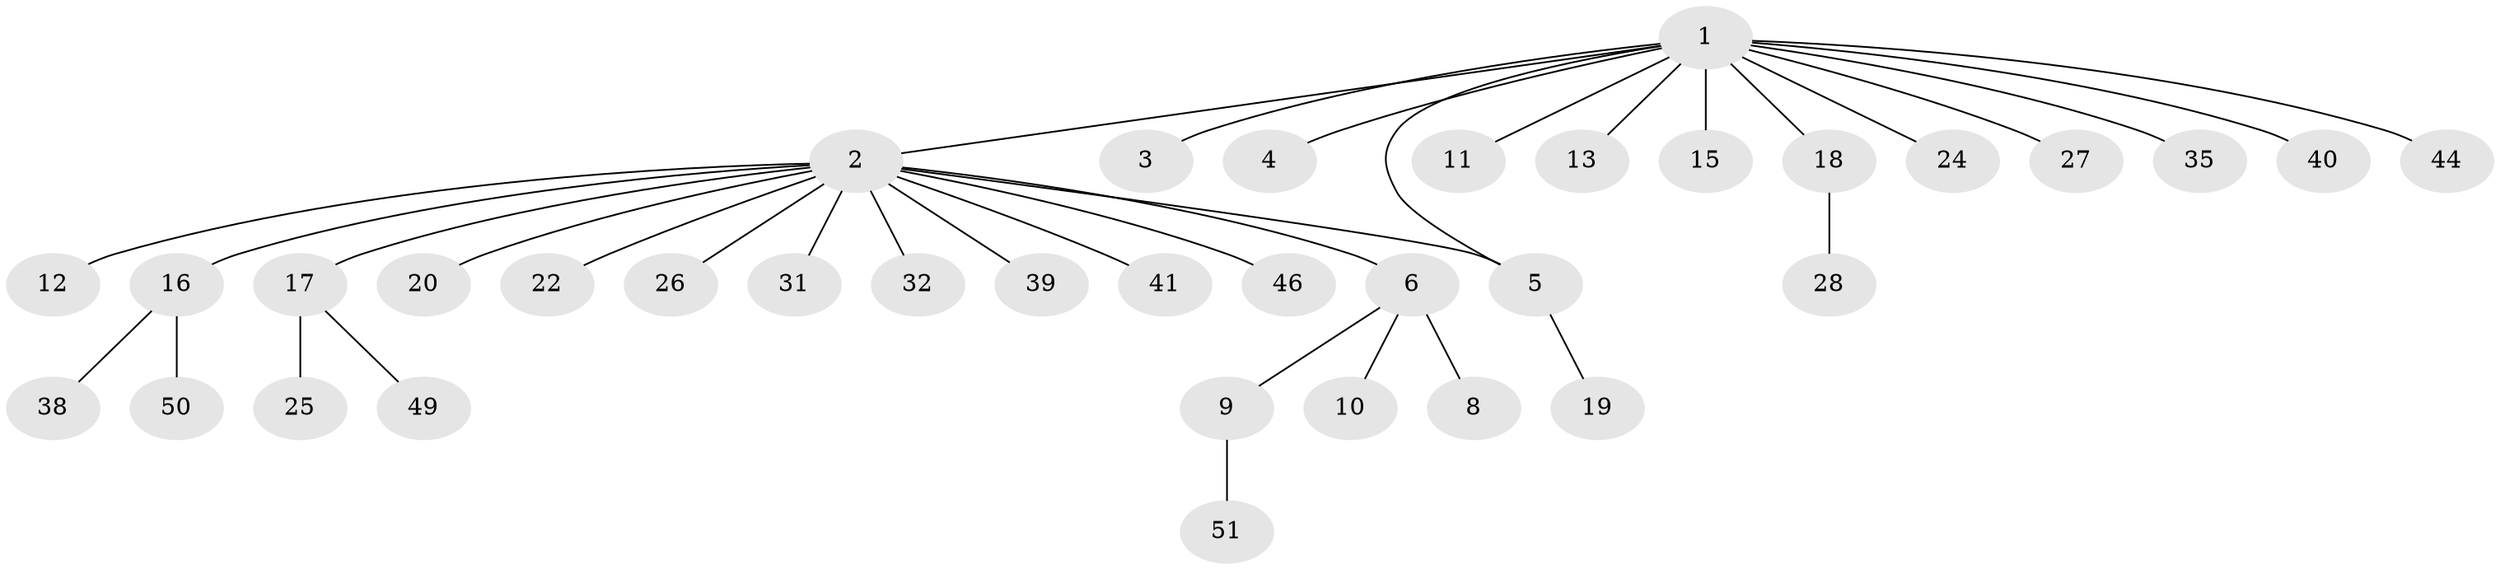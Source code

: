 // original degree distribution, {14: 0.0196078431372549, 15: 0.0196078431372549, 2: 0.17647058823529413, 1: 0.6470588235294118, 4: 0.0196078431372549, 3: 0.11764705882352941}
// Generated by graph-tools (version 1.1) at 2025/41/03/06/25 10:41:51]
// undirected, 36 vertices, 36 edges
graph export_dot {
graph [start="1"]
  node [color=gray90,style=filled];
  1 [super="+36"];
  2 [super="+29"];
  3 [super="+23"];
  4;
  5 [super="+47"];
  6 [super="+7"];
  8;
  9 [super="+45"];
  10 [super="+14"];
  11;
  12;
  13;
  15;
  16 [super="+48"];
  17 [super="+21"];
  18 [super="+37"];
  19;
  20 [super="+30"];
  22 [super="+43"];
  24 [super="+33"];
  25;
  26 [super="+34"];
  27;
  28;
  31;
  32;
  35;
  38;
  39;
  40;
  41 [super="+42"];
  44;
  46;
  49;
  50;
  51;
  1 -- 2;
  1 -- 3;
  1 -- 4;
  1 -- 5;
  1 -- 11;
  1 -- 13;
  1 -- 15;
  1 -- 18;
  1 -- 24;
  1 -- 27;
  1 -- 35;
  1 -- 40;
  1 -- 44;
  2 -- 5;
  2 -- 6;
  2 -- 12;
  2 -- 16;
  2 -- 17;
  2 -- 20;
  2 -- 22;
  2 -- 26;
  2 -- 31;
  2 -- 32;
  2 -- 39;
  2 -- 41;
  2 -- 46;
  5 -- 19;
  6 -- 8;
  6 -- 9;
  6 -- 10;
  9 -- 51;
  16 -- 38;
  16 -- 50;
  17 -- 25;
  17 -- 49;
  18 -- 28;
}
